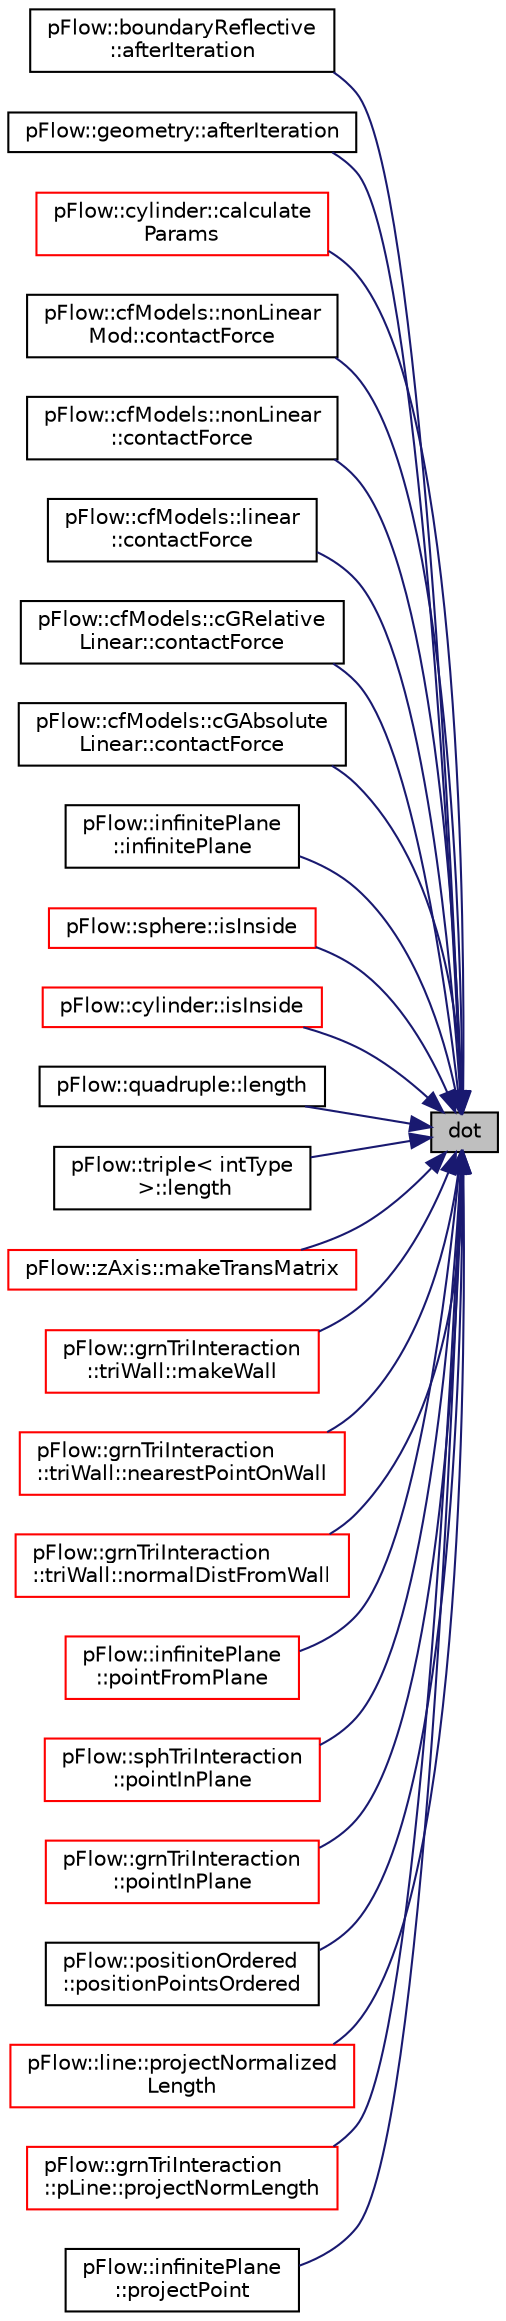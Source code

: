 digraph "dot"
{
 // LATEX_PDF_SIZE
  edge [fontname="Helvetica",fontsize="10",labelfontname="Helvetica",labelfontsize="10"];
  node [fontname="Helvetica",fontsize="10",shape=record];
  rankdir="RL";
  Node1 [label="dot",height=0.2,width=0.4,color="black", fillcolor="grey75", style="filled", fontcolor="black",tooltip=" "];
  Node1 -> Node2 [dir="back",color="midnightblue",fontsize="10",style="solid",fontname="Helvetica"];
  Node2 [label="pFlow::boundaryReflective\l::afterIteration",height=0.2,width=0.4,color="black", fillcolor="white", style="filled",URL="$classpFlow_1_1boundaryReflective.html#a63bc85a406a11ddfa23cbd13b4f5e46b",tooltip=" "];
  Node1 -> Node3 [dir="back",color="midnightblue",fontsize="10",style="solid",fontname="Helvetica"];
  Node3 [label="pFlow::geometry::afterIteration",height=0.2,width=0.4,color="black", fillcolor="white", style="filled",URL="$classpFlow_1_1geometry.html#a5ab4b6c611c3256e54f51bbfc484d58e",tooltip="This is called in time loop, after iterate."];
  Node1 -> Node4 [dir="back",color="midnightblue",fontsize="10",style="solid",fontname="Helvetica"];
  Node4 [label="pFlow::cylinder::calculate\lParams",height=0.2,width=0.4,color="red", fillcolor="white", style="filled",URL="$classpFlow_1_1cylinder.html#a60aa71a9e81fe0fd36ea435a9ec0e0aa",tooltip=" "];
  Node1 -> Node6 [dir="back",color="midnightblue",fontsize="10",style="solid",fontname="Helvetica"];
  Node6 [label="pFlow::cfModels::nonLinear\lMod::contactForce",height=0.2,width=0.4,color="black", fillcolor="white", style="filled",URL="$classpFlow_1_1cfModels_1_1nonLinearMod.html#a38dbcf2e1d3f39879c6005d580f01849",tooltip=" "];
  Node1 -> Node7 [dir="back",color="midnightblue",fontsize="10",style="solid",fontname="Helvetica"];
  Node7 [label="pFlow::cfModels::nonLinear\l::contactForce",height=0.2,width=0.4,color="black", fillcolor="white", style="filled",URL="$classpFlow_1_1cfModels_1_1nonLinear.html#a38dbcf2e1d3f39879c6005d580f01849",tooltip=" "];
  Node1 -> Node8 [dir="back",color="midnightblue",fontsize="10",style="solid",fontname="Helvetica"];
  Node8 [label="pFlow::cfModels::linear\l::contactForce",height=0.2,width=0.4,color="black", fillcolor="white", style="filled",URL="$classpFlow_1_1cfModels_1_1linear.html#a38dbcf2e1d3f39879c6005d580f01849",tooltip=" "];
  Node1 -> Node9 [dir="back",color="midnightblue",fontsize="10",style="solid",fontname="Helvetica"];
  Node9 [label="pFlow::cfModels::cGRelative\lLinear::contactForce",height=0.2,width=0.4,color="black", fillcolor="white", style="filled",URL="$classpFlow_1_1cfModels_1_1cGRelativeLinear.html#add817d1a64af70fd3d708ab09a02ad72",tooltip=" "];
  Node1 -> Node10 [dir="back",color="midnightblue",fontsize="10",style="solid",fontname="Helvetica"];
  Node10 [label="pFlow::cfModels::cGAbsolute\lLinear::contactForce",height=0.2,width=0.4,color="black", fillcolor="white", style="filled",URL="$classpFlow_1_1cfModels_1_1cGAbsoluteLinear.html#add817d1a64af70fd3d708ab09a02ad72",tooltip=" "];
  Node1 -> Node11 [dir="back",color="midnightblue",fontsize="10",style="solid",fontname="Helvetica"];
  Node11 [label="pFlow::infinitePlane\l::infinitePlane",height=0.2,width=0.4,color="black", fillcolor="white", style="filled",URL="$classpFlow_1_1infinitePlane.html#a76545e3915a8c3f0c7c2ccab85268130",tooltip="From 3 points."];
  Node1 -> Node12 [dir="back",color="midnightblue",fontsize="10",style="solid",fontname="Helvetica"];
  Node12 [label="pFlow::sphere::isInside",height=0.2,width=0.4,color="red", fillcolor="white", style="filled",URL="$classpFlow_1_1sphere.html#a898603c1e4e433d2f304d86f1a22c53c",tooltip=" "];
  Node1 -> Node14 [dir="back",color="midnightblue",fontsize="10",style="solid",fontname="Helvetica"];
  Node14 [label="pFlow::cylinder::isInside",height=0.2,width=0.4,color="red", fillcolor="white", style="filled",URL="$classpFlow_1_1cylinder.html#a898603c1e4e433d2f304d86f1a22c53c",tooltip=" "];
  Node1 -> Node16 [dir="back",color="midnightblue",fontsize="10",style="solid",fontname="Helvetica"];
  Node16 [label="pFlow::quadruple::length",height=0.2,width=0.4,color="black", fillcolor="white", style="filled",URL="$classpFlow_1_1quadruple.html#a386dd44caa78e5884651bd4891674555",tooltip=" "];
  Node1 -> Node17 [dir="back",color="midnightblue",fontsize="10",style="solid",fontname="Helvetica"];
  Node17 [label="pFlow::triple\< intType\l \>::length",height=0.2,width=0.4,color="black", fillcolor="white", style="filled",URL="$classpFlow_1_1triple.html#a386dd44caa78e5884651bd4891674555",tooltip="Length of the vector."];
  Node1 -> Node18 [dir="back",color="midnightblue",fontsize="10",style="solid",fontname="Helvetica"];
  Node18 [label="pFlow::zAxis::makeTransMatrix",height=0.2,width=0.4,color="red", fillcolor="white", style="filled",URL="$classpFlow_1_1zAxis.html#a9864d76553754290cf52eeae03a1c491",tooltip=" "];
  Node1 -> Node20 [dir="back",color="midnightblue",fontsize="10",style="solid",fontname="Helvetica"];
  Node20 [label="pFlow::grnTriInteraction\l::triWall::makeWall",height=0.2,width=0.4,color="red", fillcolor="white", style="filled",URL="$structpFlow_1_1grnTriInteraction_1_1triWall.html#a89ce6ff8d300e9305880fd3c0e88bfb4",tooltip=" "];
  Node1 -> Node22 [dir="back",color="midnightblue",fontsize="10",style="solid",fontname="Helvetica"];
  Node22 [label="pFlow::grnTriInteraction\l::triWall::nearestPointOnWall",height=0.2,width=0.4,color="red", fillcolor="white", style="filled",URL="$structpFlow_1_1grnTriInteraction_1_1triWall.html#a9290a304540b21d58d6368b4a486d331",tooltip=" "];
  Node1 -> Node26 [dir="back",color="midnightblue",fontsize="10",style="solid",fontname="Helvetica"];
  Node26 [label="pFlow::grnTriInteraction\l::triWall::normalDistFromWall",height=0.2,width=0.4,color="red", fillcolor="white", style="filled",URL="$structpFlow_1_1grnTriInteraction_1_1triWall.html#ae81648f19b6bd4ffc0124388911a245e",tooltip=" "];
  Node1 -> Node27 [dir="back",color="midnightblue",fontsize="10",style="solid",fontname="Helvetica"];
  Node27 [label="pFlow::infinitePlane\l::pointFromPlane",height=0.2,width=0.4,color="red", fillcolor="white", style="filled",URL="$classpFlow_1_1infinitePlane.html#ac7896cbebfb76bc62d4bf826d996d0c6",tooltip=" "];
  Node1 -> Node35 [dir="back",color="midnightblue",fontsize="10",style="solid",fontname="Helvetica"];
  Node35 [label="pFlow::sphTriInteraction\l::pointInPlane",height=0.2,width=0.4,color="red", fillcolor="white", style="filled",URL="$namespacepFlow_1_1sphTriInteraction.html#a43af14a1fd258bcf1b5e7e7ddb8d40bb",tooltip=" "];
  Node1 -> Node39 [dir="back",color="midnightblue",fontsize="10",style="solid",fontname="Helvetica"];
  Node39 [label="pFlow::grnTriInteraction\l::pointInPlane",height=0.2,width=0.4,color="red", fillcolor="white", style="filled",URL="$namespacepFlow_1_1grnTriInteraction.html#a2d4275b5eb3d8d7bd22a43b54f2ffbf4",tooltip=" "];
  Node1 -> Node40 [dir="back",color="midnightblue",fontsize="10",style="solid",fontname="Helvetica"];
  Node40 [label="pFlow::positionOrdered\l::positionPointsOrdered",height=0.2,width=0.4,color="black", fillcolor="white", style="filled",URL="$classpFlow_1_1positionOrdered.html#a18454745f27f5d71dc681199f801675d",tooltip=" "];
  Node1 -> Node41 [dir="back",color="midnightblue",fontsize="10",style="solid",fontname="Helvetica"];
  Node41 [label="pFlow::line::projectNormalized\lLength",height=0.2,width=0.4,color="red", fillcolor="white", style="filled",URL="$classpFlow_1_1line.html#a8f7e68844b0ce68632e965b0a1be767c",tooltip=" "];
  Node1 -> Node44 [dir="back",color="midnightblue",fontsize="10",style="solid",fontname="Helvetica"];
  Node44 [label="pFlow::grnTriInteraction\l::pLine::projectNormLength",height=0.2,width=0.4,color="red", fillcolor="white", style="filled",URL="$structpFlow_1_1grnTriInteraction_1_1pLine.html#aae66a491cb295819647c4f34d23c7453",tooltip=" "];
  Node1 -> Node47 [dir="back",color="midnightblue",fontsize="10",style="solid",fontname="Helvetica"];
  Node47 [label="pFlow::infinitePlane\l::projectPoint",height=0.2,width=0.4,color="black", fillcolor="white", style="filled",URL="$classpFlow_1_1infinitePlane.html#a03c6784ff46ffab948664762095b0c47",tooltip=" "];
}
